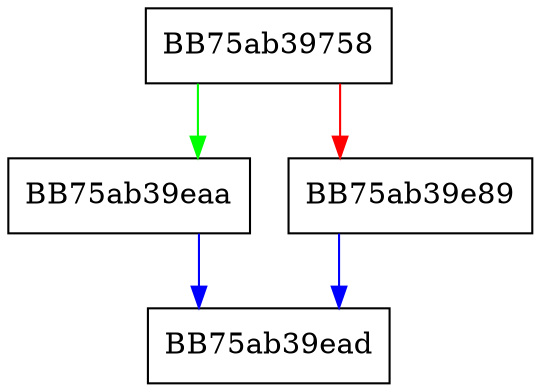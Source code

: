 digraph BaseReport {
  node [shape="box"];
  graph [splines=ortho];
  BB75ab39758 -> BB75ab39eaa [color="green"];
  BB75ab39758 -> BB75ab39e89 [color="red"];
  BB75ab39e89 -> BB75ab39ead [color="blue"];
  BB75ab39eaa -> BB75ab39ead [color="blue"];
}